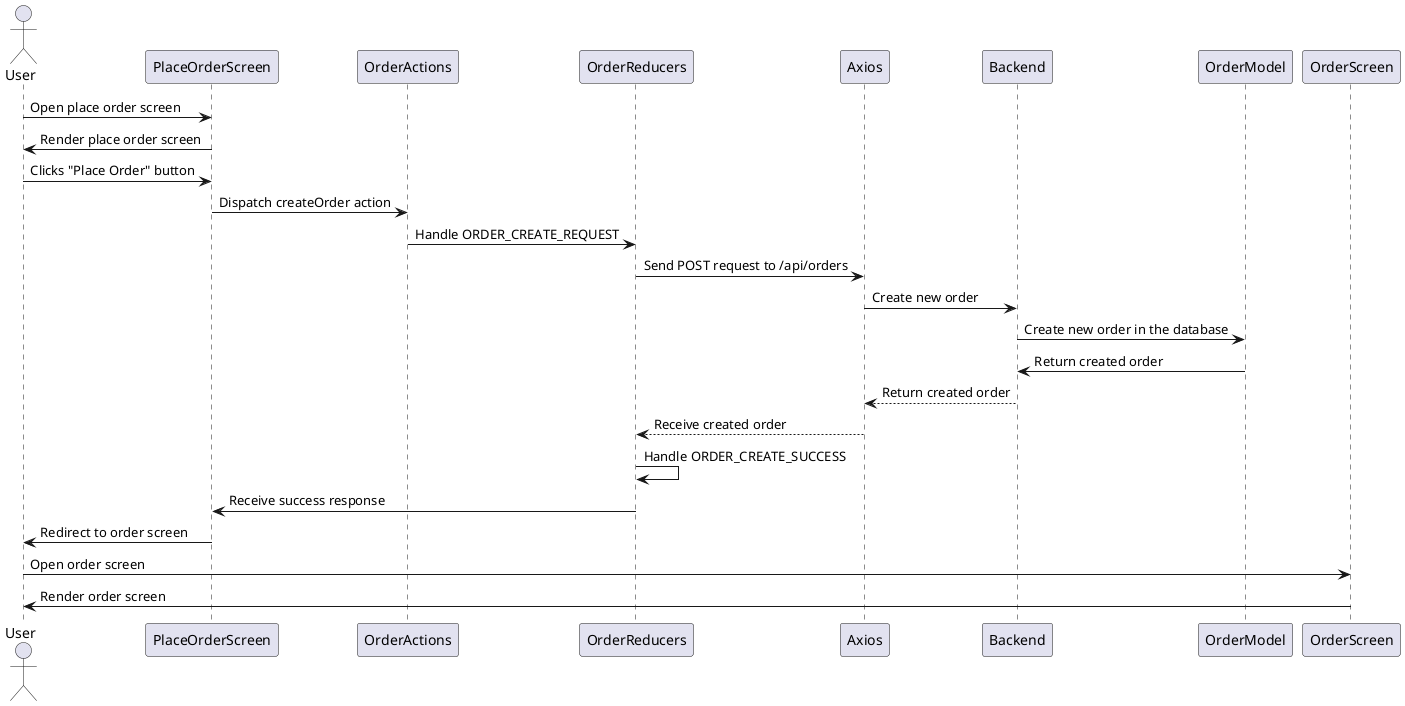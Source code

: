 @startuml S 
actor User
User -> PlaceOrderScreen: Open place order screen
PlaceOrderScreen -> User: Render place order screen
User -> PlaceOrderScreen: Clicks "Place Order" button
PlaceOrderScreen -> OrderActions: Dispatch createOrder action
OrderActions -> OrderReducers: Handle ORDER_CREATE_REQUEST
OrderReducers -> Axios: Send POST request to /api/orders
Axios -> Backend: Create new order
Backend -> OrderModel: Create new order in the database
OrderModel -> Backend: Return created order
Backend --> Axios: Return created order
Axios --> OrderReducers: Receive created order
OrderReducers -> OrderReducers: Handle ORDER_CREATE_SUCCESS
OrderReducers -> PlaceOrderScreen: Receive success response
PlaceOrderScreen -> User: Redirect to order screen
User -> OrderScreen: Open order screen
OrderScreen -> User: Render order screen
@enduml
